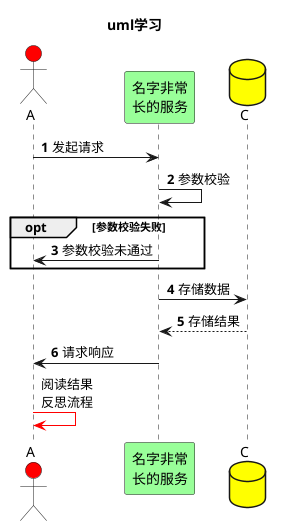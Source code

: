 @startuml
'uml学习'

title uml学习

actor A #red
participant B as "名字非常\n长的服务" #99FF99
database C #yellow

autonumber 1

A -> B: 发起请求

B -> B: 参数校验

opt 参数校验失败
B -> A: 参数校验未通过
end

B -> C: 存储数据
return 存储结果

B -> A: 请求响应

autonumber stop

A -[#red]> A: 阅读结果\n反思流程

@enduml
